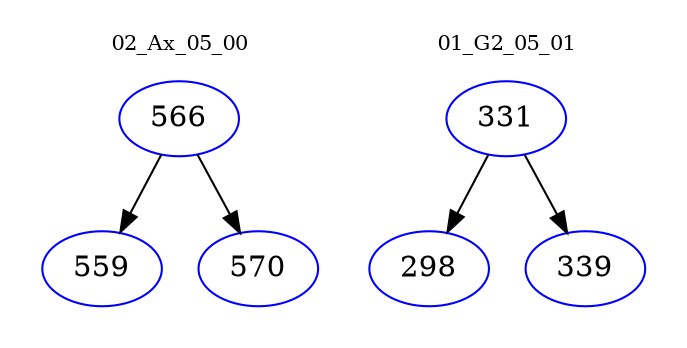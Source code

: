 digraph{
subgraph cluster_0 {
color = white
label = "02_Ax_05_00";
fontsize=10;
T0_566 [label="566", color="blue"]
T0_566 -> T0_559 [color="black"]
T0_559 [label="559", color="blue"]
T0_566 -> T0_570 [color="black"]
T0_570 [label="570", color="blue"]
}
subgraph cluster_1 {
color = white
label = "01_G2_05_01";
fontsize=10;
T1_331 [label="331", color="blue"]
T1_331 -> T1_298 [color="black"]
T1_298 [label="298", color="blue"]
T1_331 -> T1_339 [color="black"]
T1_339 [label="339", color="blue"]
}
}
